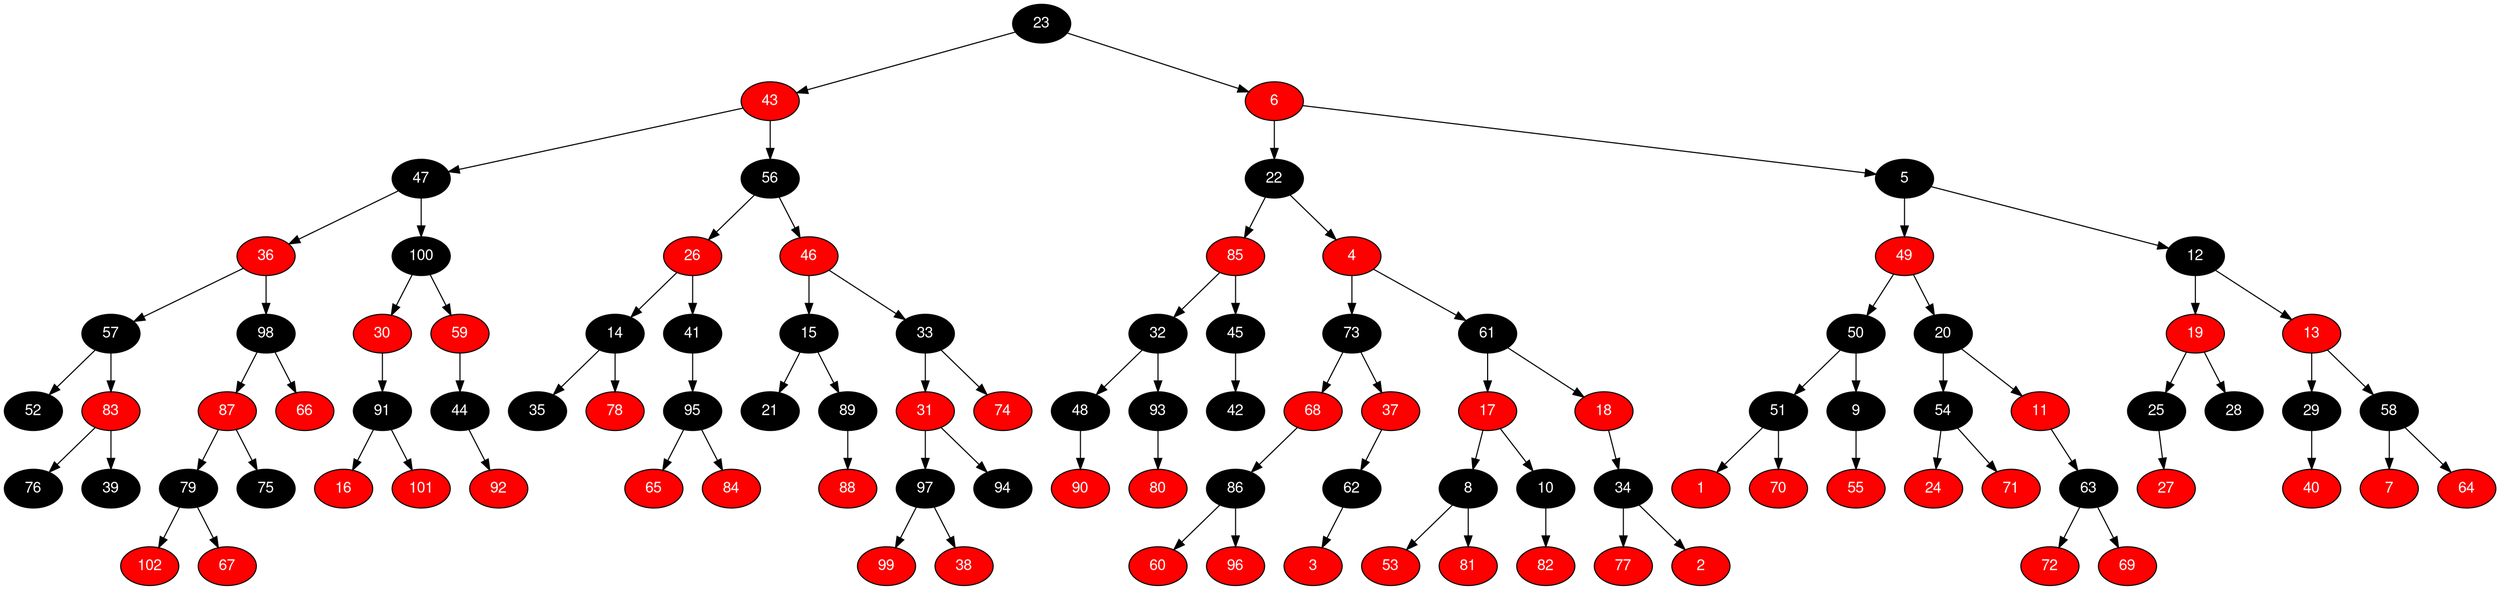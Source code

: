 digraph RB_Teste {
	node [fontname="Helvetica,Arial,sans-serif" style="filled"]
	edge [fontname="Helvetica,Arial,sans-serif" color="black"]

	{
		node [fillcolor=" black" fontcolor=" white"] 23 
		node [fillcolor=" red" fontcolor=" white"] 43 
		node [fillcolor=" black" fontcolor=" white"] 47 
		node [fillcolor=" red" fontcolor=" white"] 36 
		node [fillcolor=" black" fontcolor=" white"] 57 
		node [fillcolor=" black" fontcolor=" white"] 52 
		node [fillcolor=" red" fontcolor=" white"] 83 
		node [fillcolor=" black" fontcolor=" white"] 76 
		node [fillcolor=" black" fontcolor=" white"] 39 
		node [fillcolor=" black" fontcolor=" white"] 98 
		node [fillcolor=" red" fontcolor=" white"] 87 
		node [fillcolor=" black" fontcolor=" white"] 79 
		node [fillcolor=" red" fontcolor=" white"] 102 
		node [fillcolor=" red" fontcolor=" white"] 67 
		node [fillcolor=" black" fontcolor=" white"] 75 
		node [fillcolor=" red" fontcolor=" white"] 66 
		node [fillcolor=" black" fontcolor=" white"] 100 
		node [fillcolor=" red" fontcolor=" white"] 30 
		node [fillcolor=" black" fontcolor=" white"] 91 
		node [fillcolor=" red" fontcolor=" white"] 16 
		node [fillcolor=" red" fontcolor=" white"] 101 
		node [fillcolor=" red" fontcolor=" white"] 59 
		node [fillcolor=" black" fontcolor=" white"] 44 
		node [fillcolor=" red" fontcolor=" white"] 92 
		node [fillcolor=" black" fontcolor=" white"] 56 
		node [fillcolor=" red" fontcolor=" white"] 26 
		node [fillcolor=" black" fontcolor=" white"] 14 
		node [fillcolor=" black" fontcolor=" white"] 35 
		node [fillcolor=" red" fontcolor=" white"] 78 
		node [fillcolor=" black" fontcolor=" white"] 41 
		node [fillcolor=" black" fontcolor=" white"] 95 
		node [fillcolor=" red" fontcolor=" white"] 65 
		node [fillcolor=" red" fontcolor=" white"] 84 
		node [fillcolor=" red" fontcolor=" white"] 46 
		node [fillcolor=" black" fontcolor=" white"] 15 
		node [fillcolor=" black" fontcolor=" white"] 21 
		node [fillcolor=" black" fontcolor=" white"] 89 
		node [fillcolor=" red" fontcolor=" white"] 88 
		node [fillcolor=" black" fontcolor=" white"] 33 
		node [fillcolor=" red" fontcolor=" white"] 31 
		node [fillcolor=" black" fontcolor=" white"] 97 
		node [fillcolor=" red" fontcolor=" white"] 99 
		node [fillcolor=" red" fontcolor=" white"] 38 
		node [fillcolor=" black" fontcolor=" white"] 94 
		node [fillcolor=" red" fontcolor=" white"] 74 
		node [fillcolor=" red" fontcolor=" white"] 6 
		node [fillcolor=" black" fontcolor=" white"] 22 
		node [fillcolor=" red" fontcolor=" white"] 85 
		node [fillcolor=" black" fontcolor=" white"] 32 
		node [fillcolor=" black" fontcolor=" white"] 48 
		node [fillcolor=" red" fontcolor=" white"] 90 
		node [fillcolor=" black" fontcolor=" white"] 93 
		node [fillcolor=" red" fontcolor=" white"] 80 
		node [fillcolor=" black" fontcolor=" white"] 45 
		node [fillcolor=" black" fontcolor=" white"] 42 
		node [fillcolor=" red" fontcolor=" white"] 4 
		node [fillcolor=" black" fontcolor=" white"] 73 
		node [fillcolor=" red" fontcolor=" white"] 68 
		node [fillcolor=" black" fontcolor=" white"] 86 
		node [fillcolor=" red" fontcolor=" white"] 60 
		node [fillcolor=" red" fontcolor=" white"] 96 
		node [fillcolor=" red" fontcolor=" white"] 37 
		node [fillcolor=" black" fontcolor=" white"] 62 
		node [fillcolor=" red" fontcolor=" white"] 3 
		node [fillcolor=" black" fontcolor=" white"] 61 
		node [fillcolor=" red" fontcolor=" white"] 17 
		node [fillcolor=" black" fontcolor=" white"] 8 
		node [fillcolor=" red" fontcolor=" white"] 53 
		node [fillcolor=" red" fontcolor=" white"] 81 
		node [fillcolor=" black" fontcolor=" white"] 10 
		node [fillcolor=" red" fontcolor=" white"] 82 
		node [fillcolor=" red" fontcolor=" white"] 18 
		node [fillcolor=" black" fontcolor=" white"] 34 
		node [fillcolor=" red" fontcolor=" white"] 77 
		node [fillcolor=" red" fontcolor=" white"] 2 
		node [fillcolor=" black" fontcolor=" white"] 5 
		node [fillcolor=" red" fontcolor=" white"] 49 
		node [fillcolor=" black" fontcolor=" white"] 50 
		node [fillcolor=" black" fontcolor=" white"] 51 
		node [fillcolor=" red" fontcolor=" white"] 1 
		node [fillcolor=" red" fontcolor=" white"] 70 
		node [fillcolor=" black" fontcolor=" white"] 9 
		node [fillcolor=" red" fontcolor=" white"] 55 
		node [fillcolor=" black" fontcolor=" white"] 20 
		node [fillcolor=" black" fontcolor=" white"] 54 
		node [fillcolor=" red" fontcolor=" white"] 24 
		node [fillcolor=" red" fontcolor=" white"] 71 
		node [fillcolor=" red" fontcolor=" white"] 11 
		node [fillcolor=" black" fontcolor=" white"] 63 
		node [fillcolor=" red" fontcolor=" white"] 72 
		node [fillcolor=" red" fontcolor=" white"] 69 
		node [fillcolor=" black" fontcolor=" white"] 12 
		node [fillcolor=" red" fontcolor=" white"] 19 
		node [fillcolor=" black" fontcolor=" white"] 25 
		node [fillcolor=" red" fontcolor=" white"] 27 
		node [fillcolor=" black" fontcolor=" white"] 28 
		node [fillcolor=" red" fontcolor=" white"] 13 
		node [fillcolor=" black" fontcolor=" white"] 29 
		node [fillcolor=" red" fontcolor=" white"] 40 
		node [fillcolor=" black" fontcolor=" white"] 58 
		node [fillcolor=" red" fontcolor=" white"] 7 
		node [fillcolor=" red" fontcolor=" white"] 64 
	}

	23 -> 43 
	23 -> 6 
	43 -> 47 
	43 -> 56 
	47 -> 36 
	47 -> 100 
	36 -> 57 
	36 -> 98 
	57 -> 52 
	57 -> 83 
	83 -> 76 
	83 -> 39 
	98 -> 87 
	98 -> 66 
	87 -> 79 
	87 -> 75 
	79 -> 102 
	79 -> 67 
	100 -> 30 
	100 -> 59 
	30 -> 91 
	91 -> 16 
	91 -> 101 
	59 -> 44 
	44 -> 92 
	56 -> 26 
	56 -> 46 
	26 -> 14 
	26 -> 41 
	14 -> 35 
	14 -> 78 
	41 -> 95 
	95 -> 65 
	95 -> 84 
	46 -> 15 
	46 -> 33 
	15 -> 21 
	15 -> 89 
	89 -> 88 
	33 -> 31 
	33 -> 74 
	31 -> 97 
	31 -> 94 
	97 -> 99 
	97 -> 38 
	6 -> 22 
	6 -> 5 
	22 -> 85 
	22 -> 4 
	85 -> 32 
	85 -> 45 
	32 -> 48 
	32 -> 93 
	48 -> 90 
	93 -> 80 
	45 -> 42 
	4 -> 73 
	4 -> 61 
	73 -> 68 
	73 -> 37 
	68 -> 86 
	86 -> 60 
	86 -> 96 
	37 -> 62 
	62 -> 3 
	61 -> 17 
	61 -> 18 
	17 -> 8 
	17 -> 10 
	8 -> 53 
	8 -> 81 
	10 -> 82 
	18 -> 34 
	34 -> 77 
	34 -> 2 
	5 -> 49 
	5 -> 12 
	49 -> 50 
	49 -> 20 
	50 -> 51 
	50 -> 9 
	51 -> 1 
	51 -> 70 
	9 -> 55 
	20 -> 54 
	20 -> 11 
	54 -> 24 
	54 -> 71 
	11 -> 63 
	63 -> 72 
	63 -> 69 
	12 -> 19 
	12 -> 13 
	19 -> 25 
	19 -> 28 
	25 -> 27 
	13 -> 29 
	13 -> 58 
	29 -> 40 
	58 -> 7 
	58 -> 64 
}
